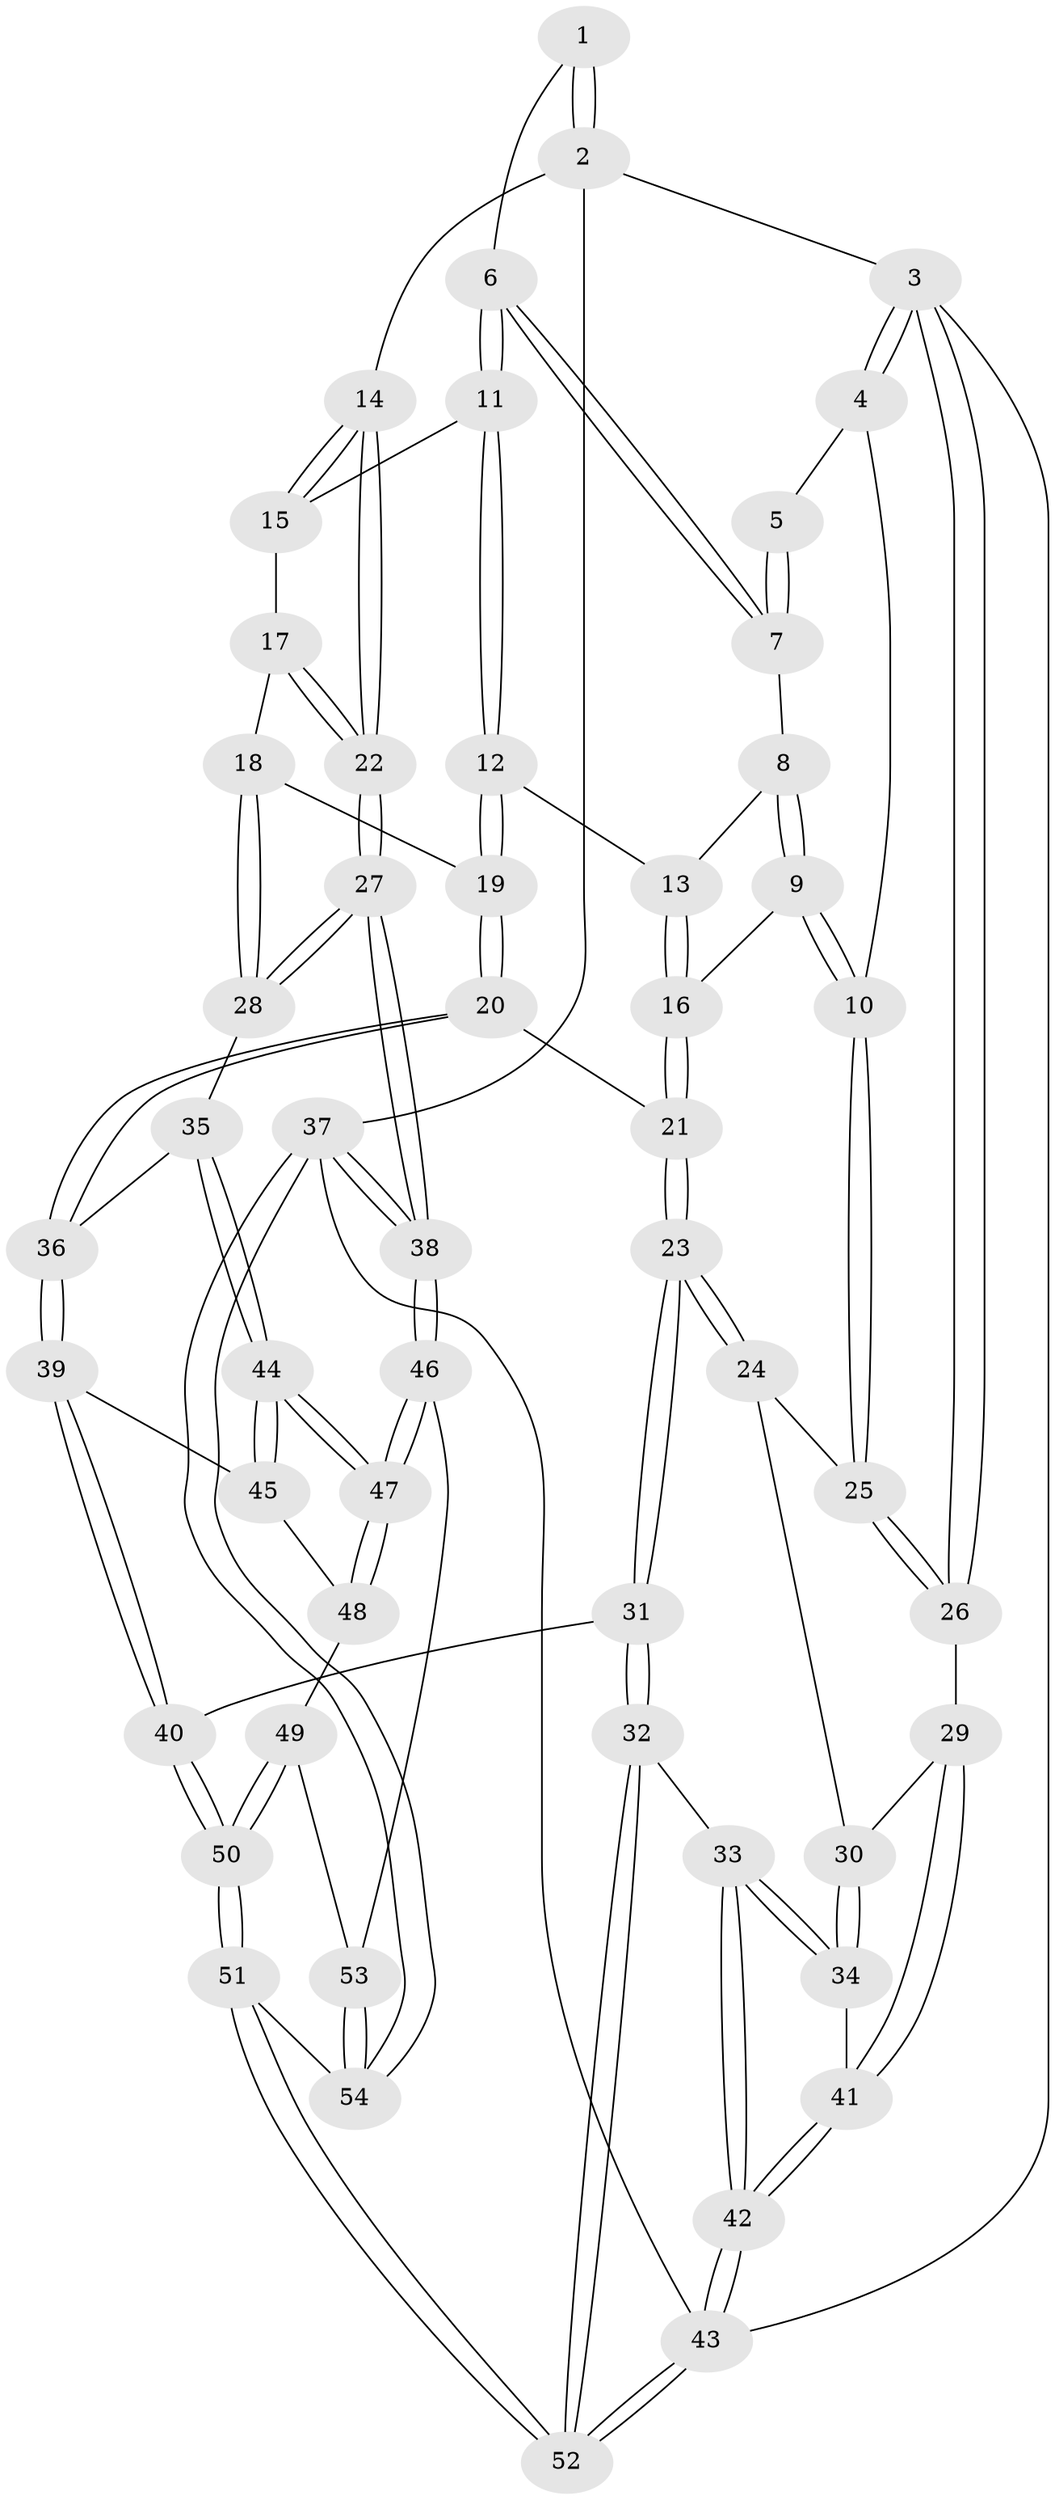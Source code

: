 // coarse degree distribution, {6: 0.07407407407407407, 5: 0.2962962962962963, 3: 0.18518518518518517, 4: 0.3333333333333333, 7: 0.1111111111111111}
// Generated by graph-tools (version 1.1) at 2025/21/03/04/25 18:21:19]
// undirected, 54 vertices, 132 edges
graph export_dot {
graph [start="1"]
  node [color=gray90,style=filled];
  1 [pos="+0.7693112334957948+0"];
  2 [pos="+1+0"];
  3 [pos="+0+0"];
  4 [pos="+0.2850832432786593+0"];
  5 [pos="+0.49063907544573526+0"];
  6 [pos="+0.7452389785213434+0.12887645466128786"];
  7 [pos="+0.5694781908124587+0.08443354792214151"];
  8 [pos="+0.5359766224514458+0.1254961233599773"];
  9 [pos="+0.3723348304369602+0.26576070376979855"];
  10 [pos="+0.337581399301815+0.2619906934568065"];
  11 [pos="+0.7651874423892865+0.16618762559911637"];
  12 [pos="+0.7207114425359993+0.2664652360550684"];
  13 [pos="+0.674099968147408+0.26606762464775247"];
  14 [pos="+1+0.07847908160958245"];
  15 [pos="+1+0.15901129633657848"];
  16 [pos="+0.428455218479967+0.2959149112122711"];
  17 [pos="+0.8655869002593817+0.38943448597390856"];
  18 [pos="+0.8534512464695805+0.40114312022435084"];
  19 [pos="+0.7521954618250594+0.39188698061774846"];
  20 [pos="+0.6882741946830675+0.492049518174972"];
  21 [pos="+0.5775891139559505+0.5042900001536315"];
  22 [pos="+1+0.35979836932079867"];
  23 [pos="+0.4433369440336681+0.6742640803605571"];
  24 [pos="+0.3079685160009946+0.3028329781375653"];
  25 [pos="+0.3245873404834071+0.27101993121307777"];
  26 [pos="+0+0.04942023054597228"];
  27 [pos="+1+0.5893950348028913"];
  28 [pos="+1+0.5870153334544479"];
  29 [pos="+0+0.48772587860964217"];
  30 [pos="+0.30587037928877336+0.30516753777616173"];
  31 [pos="+0.4307573249001417+0.7049599642886719"];
  32 [pos="+0.34184963226761494+0.7622017844681613"];
  33 [pos="+0.31295303666367724+0.7459769182639319"];
  34 [pos="+0.22832135396719178+0.6189508160472825"];
  35 [pos="+0.8608539904918374+0.6634415096225623"];
  36 [pos="+0.7896990295344468+0.6572688937722747"];
  37 [pos="+1+1"];
  38 [pos="+1+1"];
  39 [pos="+0.7270805557389222+0.7270686759402049"];
  40 [pos="+0.6187325276872341+0.7658312255285794"];
  41 [pos="+0+0.49234269182825674"];
  42 [pos="+0+0.8189826499930055"];
  43 [pos="+0+1"];
  44 [pos="+0.9032118399727987+0.857225694750914"];
  45 [pos="+0.745423746241042+0.7769154439821535"];
  46 [pos="+0.9132837568176398+0.8823359716540741"];
  47 [pos="+0.9089406188778225+0.8781249130977469"];
  48 [pos="+0.7743321538007127+0.8729617865352701"];
  49 [pos="+0.7584458610552616+0.8935894990566277"];
  50 [pos="+0.6583681081457352+1"];
  51 [pos="+0.6185729948132032+1"];
  52 [pos="+0.3457783694615156+1"];
  53 [pos="+0.8541220565467338+0.9648362925539345"];
  54 [pos="+0.6972167015878101+1"];
  1 -- 2;
  1 -- 2;
  1 -- 6;
  2 -- 3;
  2 -- 14;
  2 -- 37;
  3 -- 4;
  3 -- 4;
  3 -- 26;
  3 -- 26;
  3 -- 43;
  4 -- 5;
  4 -- 10;
  5 -- 7;
  5 -- 7;
  6 -- 7;
  6 -- 7;
  6 -- 11;
  6 -- 11;
  7 -- 8;
  8 -- 9;
  8 -- 9;
  8 -- 13;
  9 -- 10;
  9 -- 10;
  9 -- 16;
  10 -- 25;
  10 -- 25;
  11 -- 12;
  11 -- 12;
  11 -- 15;
  12 -- 13;
  12 -- 19;
  12 -- 19;
  13 -- 16;
  13 -- 16;
  14 -- 15;
  14 -- 15;
  14 -- 22;
  14 -- 22;
  15 -- 17;
  16 -- 21;
  16 -- 21;
  17 -- 18;
  17 -- 22;
  17 -- 22;
  18 -- 19;
  18 -- 28;
  18 -- 28;
  19 -- 20;
  19 -- 20;
  20 -- 21;
  20 -- 36;
  20 -- 36;
  21 -- 23;
  21 -- 23;
  22 -- 27;
  22 -- 27;
  23 -- 24;
  23 -- 24;
  23 -- 31;
  23 -- 31;
  24 -- 25;
  24 -- 30;
  25 -- 26;
  25 -- 26;
  26 -- 29;
  27 -- 28;
  27 -- 28;
  27 -- 38;
  27 -- 38;
  28 -- 35;
  29 -- 30;
  29 -- 41;
  29 -- 41;
  30 -- 34;
  30 -- 34;
  31 -- 32;
  31 -- 32;
  31 -- 40;
  32 -- 33;
  32 -- 52;
  32 -- 52;
  33 -- 34;
  33 -- 34;
  33 -- 42;
  33 -- 42;
  34 -- 41;
  35 -- 36;
  35 -- 44;
  35 -- 44;
  36 -- 39;
  36 -- 39;
  37 -- 38;
  37 -- 38;
  37 -- 54;
  37 -- 54;
  37 -- 43;
  38 -- 46;
  38 -- 46;
  39 -- 40;
  39 -- 40;
  39 -- 45;
  40 -- 50;
  40 -- 50;
  41 -- 42;
  41 -- 42;
  42 -- 43;
  42 -- 43;
  43 -- 52;
  43 -- 52;
  44 -- 45;
  44 -- 45;
  44 -- 47;
  44 -- 47;
  45 -- 48;
  46 -- 47;
  46 -- 47;
  46 -- 53;
  47 -- 48;
  47 -- 48;
  48 -- 49;
  49 -- 50;
  49 -- 50;
  49 -- 53;
  50 -- 51;
  50 -- 51;
  51 -- 52;
  51 -- 52;
  51 -- 54;
  53 -- 54;
  53 -- 54;
}

